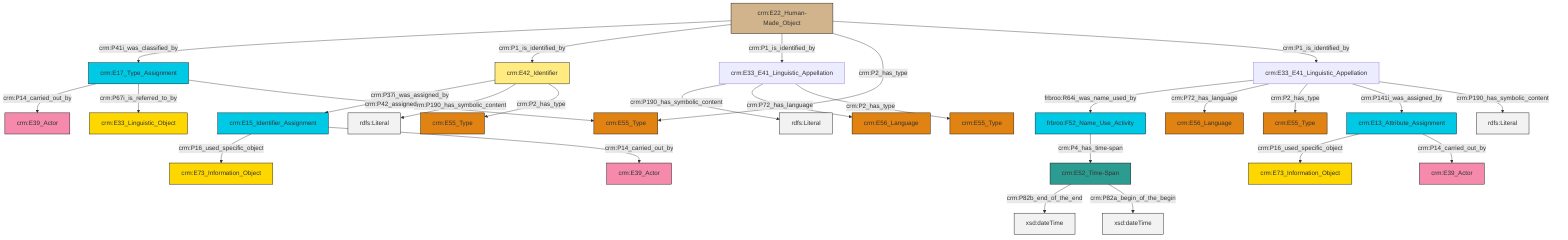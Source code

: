 graph TD
classDef Literal fill:#f2f2f2,stroke:#000000;
classDef CRM_Entity fill:#FFFFFF,stroke:#000000;
classDef Temporal_Entity fill:#00C9E6, stroke:#000000;
classDef Type fill:#E18312, stroke:#000000;
classDef Time-Span fill:#2C9C91, stroke:#000000;
classDef Appellation fill:#FFEB7F, stroke:#000000;
classDef Place fill:#008836, stroke:#000000;
classDef Persistent_Item fill:#B266B2, stroke:#000000;
classDef Conceptual_Object fill:#FFD700, stroke:#000000;
classDef Physical_Thing fill:#D2B48C, stroke:#000000;
classDef Actor fill:#f58aad, stroke:#000000;
classDef PC_Classes fill:#4ce600, stroke:#000000;
classDef Multi fill:#cccccc,stroke:#000000;

2["crm:E33_E41_Linguistic_Appellation"]:::Default -->|crm:P190_has_symbolic_content| 3[rdfs:Literal]:::Literal
4["crm:E15_Identifier_Assignment"]:::Temporal_Entity -->|crm:P16_used_specific_object| 5["crm:E73_Information_Object"]:::Conceptual_Object
2["crm:E33_E41_Linguistic_Appellation"]:::Default -->|crm:P72_has_language| 9["crm:E56_Language"]:::Type
11["crm:E33_E41_Linguistic_Appellation"]:::Default -->|frbroo:R64i_was_name_used_by| 13["frbroo:F52_Name_Use_Activity"]:::Temporal_Entity
14["crm:E22_Human-Made_Object"]:::Physical_Thing -->|crm:P41i_was_classified_by| 15["crm:E17_Type_Assignment"]:::Temporal_Entity
11["crm:E33_E41_Linguistic_Appellation"]:::Default -->|crm:P72_has_language| 17["crm:E56_Language"]:::Type
14["crm:E22_Human-Made_Object"]:::Physical_Thing -->|crm:P1_is_identified_by| 18["crm:E42_Identifier"]:::Appellation
19["crm:E13_Attribute_Assignment"]:::Temporal_Entity -->|crm:P16_used_specific_object| 20["crm:E73_Information_Object"]:::Conceptual_Object
13["frbroo:F52_Name_Use_Activity"]:::Temporal_Entity -->|crm:P4_has_time-span| 21["crm:E52_Time-Span"]:::Time-Span
18["crm:E42_Identifier"]:::Appellation -->|crm:P37i_was_assigned_by| 4["crm:E15_Identifier_Assignment"]:::Temporal_Entity
21["crm:E52_Time-Span"]:::Time-Span -->|crm:P82b_end_of_the_end| 24[xsd:dateTime]:::Literal
15["crm:E17_Type_Assignment"]:::Temporal_Entity -->|crm:P14_carried_out_by| 26["crm:E39_Actor"]:::Actor
14["crm:E22_Human-Made_Object"]:::Physical_Thing -->|crm:P1_is_identified_by| 2["crm:E33_E41_Linguistic_Appellation"]:::Default
11["crm:E33_E41_Linguistic_Appellation"]:::Default -->|crm:P2_has_type| 33["crm:E55_Type"]:::Type
14["crm:E22_Human-Made_Object"]:::Physical_Thing -->|crm:P2_has_type| 0["crm:E55_Type"]:::Type
21["crm:E52_Time-Span"]:::Time-Span -->|crm:P82a_begin_of_the_begin| 35[xsd:dateTime]:::Literal
15["crm:E17_Type_Assignment"]:::Temporal_Entity -->|crm:P67i_is_referred_to_by| 36["crm:E33_Linguistic_Object"]:::Conceptual_Object
11["crm:E33_E41_Linguistic_Appellation"]:::Default -->|crm:P141i_was_assigned_by| 19["crm:E13_Attribute_Assignment"]:::Temporal_Entity
14["crm:E22_Human-Made_Object"]:::Physical_Thing -->|crm:P1_is_identified_by| 11["crm:E33_E41_Linguistic_Appellation"]:::Default
2["crm:E33_E41_Linguistic_Appellation"]:::Default -->|crm:P2_has_type| 39["crm:E55_Type"]:::Type
4["crm:E15_Identifier_Assignment"]:::Temporal_Entity -->|crm:P14_carried_out_by| 31["crm:E39_Actor"]:::Actor
19["crm:E13_Attribute_Assignment"]:::Temporal_Entity -->|crm:P14_carried_out_by| 27["crm:E39_Actor"]:::Actor
11["crm:E33_E41_Linguistic_Appellation"]:::Default -->|crm:P190_has_symbolic_content| 44[rdfs:Literal]:::Literal
18["crm:E42_Identifier"]:::Appellation -->|crm:P190_has_symbolic_content| 45[rdfs:Literal]:::Literal
15["crm:E17_Type_Assignment"]:::Temporal_Entity -->|crm:P42_assigned| 0["crm:E55_Type"]:::Type
18["crm:E42_Identifier"]:::Appellation -->|crm:P2_has_type| 6["crm:E55_Type"]:::Type